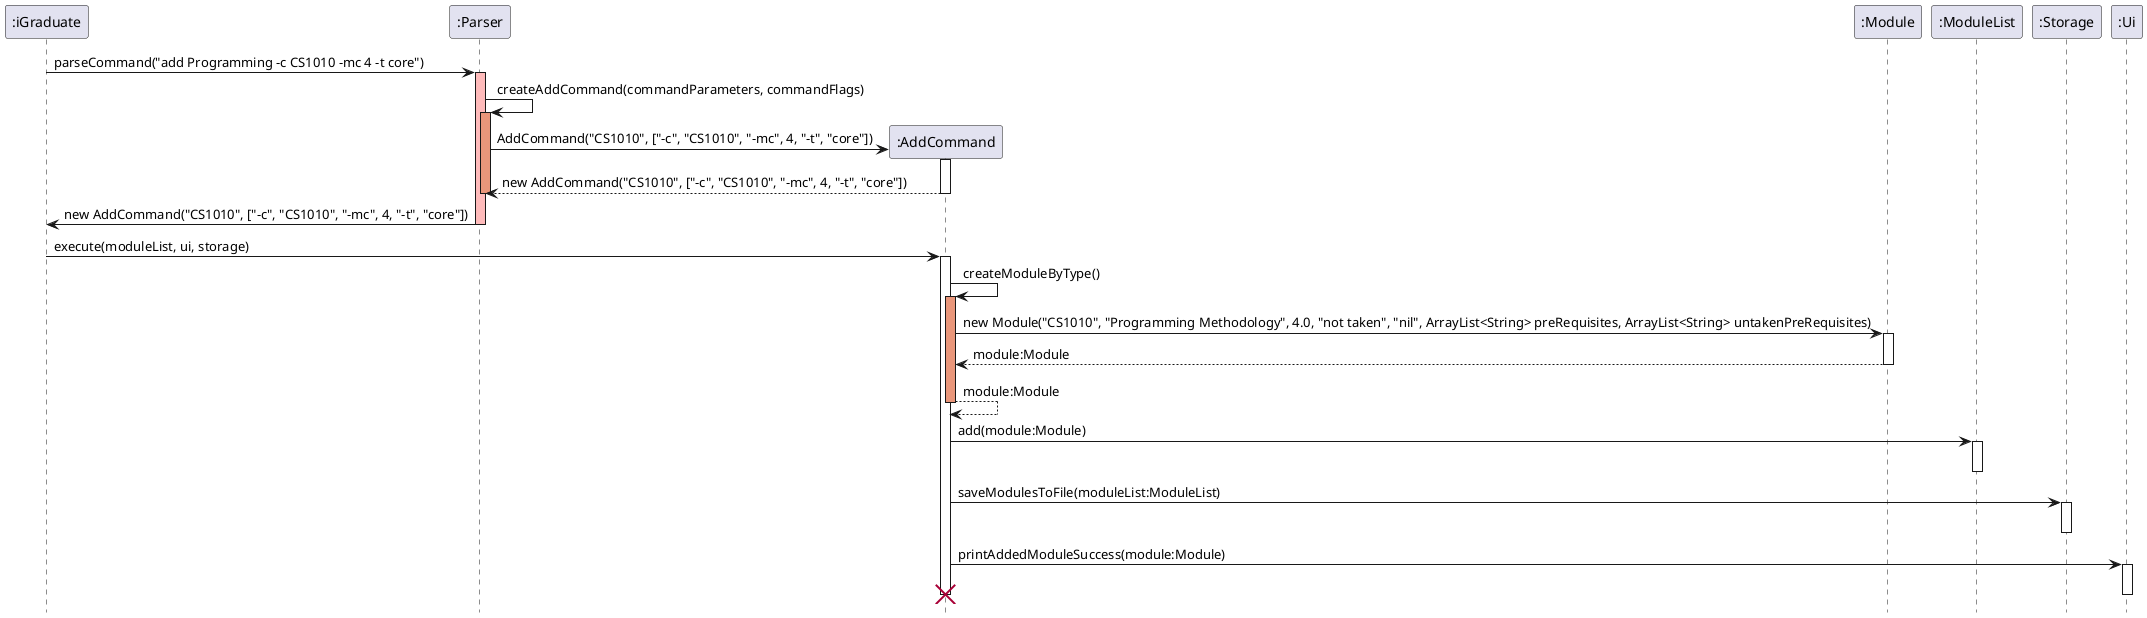 @startuml
hide footbox

participant ":iGraduate" as iGraduate
participant ":Parser" as Parser
participant ":AddCommand" as AddCommand
participant ":Module" as Module
participant ":ModuleList" as ModuleList
participant ":Storage" as Storage
participant ":Ui" as Ui

iGraduate -> Parser: parseCommand("add Programming -c CS1010 -mc 4 -t core")
activate Parser #FFBBBB

Parser -> Parser: createAddCommand(commandParameters, commandFlags)
activate Parser #DarkSalmon

create AddCommand
Parser -> AddCommand: AddCommand("CS1010", ["-c", "CS1010", "-mc", 4, "-t", "core"])
activate AddCommand
AddCommand --> Parser: new AddCommand("CS1010", ["-c", "CS1010", "-mc", 4, "-t", "core"])
deactivate AddCommand
deactivate Parser

Parser -> iGraduate: new AddCommand("CS1010", ["-c", "CS1010", "-mc", 4, "-t", "core"])
deactivate Parser

iGraduate -> AddCommand: execute(moduleList, ui, storage)
activate AddCommand

AddCommand -> AddCommand: createModuleByType()
activate AddCommand #DarkSalmon
AddCommand -> Module: new Module("CS1010", "Programming Methodology", 4.0, "not taken", "nil", ArrayList<String> preRequisites, ArrayList<String> untakenPreRequisites)
activate Module
return module:Module
return module:Module

AddCommand -> ModuleList: add(module:Module)
activate ModuleList
deactivate ModuleList

AddCommand -> Storage: saveModulesToFile(moduleList:ModuleList)
activate Storage
deactivate Storage

AddCommand -> Ui: printAddedModuleSuccess(module:Module)
activate Ui
deactivate Ui

deactivate AddCommand
destroy AddCommand
@enduml